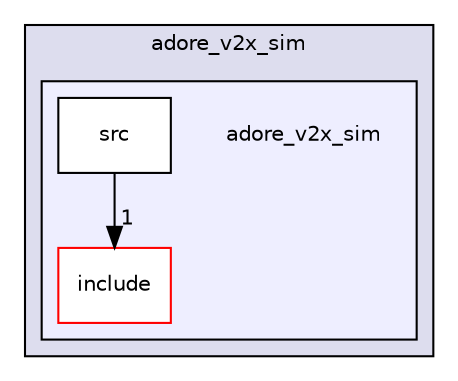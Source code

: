 digraph "/home/fascar/temp/adore/adore_v2x_sim/adore_v2x_sim" {
  compound=true
  node [ fontsize="10", fontname="Helvetica"];
  edge [ labelfontsize="10", labelfontname="Helvetica"];
  subgraph clusterdir_d7845456ba05b54610504e59f5cbec5c {
    graph [ bgcolor="#ddddee", pencolor="black", label="adore_v2x_sim" fontname="Helvetica", fontsize="10", URL="dir_d7845456ba05b54610504e59f5cbec5c.html"]
  subgraph clusterdir_e82384d412999b08910577e97a2c1b1d {
    graph [ bgcolor="#eeeeff", pencolor="black", label="" URL="dir_e82384d412999b08910577e97a2c1b1d.html"];
    dir_e82384d412999b08910577e97a2c1b1d [shape=plaintext label="adore_v2x_sim"];
  dir_59ee914a686e5e5e8f8765d86c1a9b5e [shape=box label="include" fillcolor="white" style="filled" color="red" URL="dir_59ee914a686e5e5e8f8765d86c1a9b5e.html"];
  dir_9cf2ec21c4eedc3759beda31bdc7028d [shape=box label="src" fillcolor="white" style="filled" URL="dir_9cf2ec21c4eedc3759beda31bdc7028d.html"];
  }
  }
  dir_9cf2ec21c4eedc3759beda31bdc7028d->dir_59ee914a686e5e5e8f8765d86c1a9b5e [headlabel="1", labeldistance=1.5 headhref="dir_000030_000028.html"];
}
